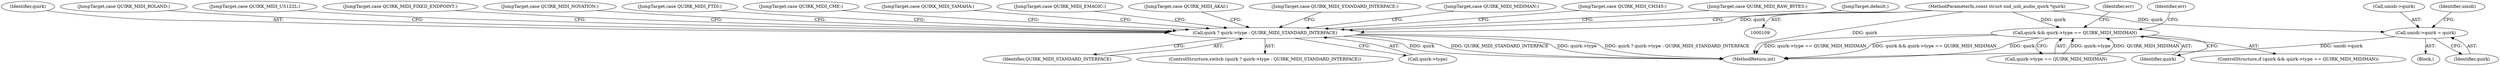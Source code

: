 digraph "0_linux_07d86ca93db7e5cdf4743564d98292042ec21af7@pointer" {
"1000113" [label="(MethodParameterIn,const struct snd_usb_audio_quirk *quirk)"];
"1000150" [label="(Call,umidi->quirk = quirk)"];
"1000212" [label="(Call,quirk ? quirk->type : QUIRK_MIDI_STANDARD_INTERFACE)"];
"1000532" [label="(Call,quirk && quirk->type == QUIRK_MIDI_MIDIMAN)"];
"1000389" [label="(JumpTarget,case QUIRK_MIDI_AKAI:)"];
"1000531" [label="(ControlStructure,if (quirk && quirk->type == QUIRK_MIDI_MIDIMAN))"];
"1000219" [label="(JumpTarget,case QUIRK_MIDI_STANDARD_INTERFACE:)"];
"1000288" [label="(JumpTarget,case QUIRK_MIDI_MIDIMAN:)"];
"1000445" [label="(JumpTarget,case QUIRK_MIDI_CH345:)"];
"1000113" [label="(MethodParameterIn,const struct snd_usb_audio_quirk *quirk)"];
"1000114" [label="(Block,)"];
"1000214" [label="(Call,quirk->type)"];
"1000322" [label="(JumpTarget,case QUIRK_MIDI_RAW_BYTES:)"];
"1000458" [label="(JumpTarget,default:)"];
"1000213" [label="(Identifier,quirk)"];
"1000540" [label="(Identifier,err)"];
"1000154" [label="(Identifier,quirk)"];
"1000151" [label="(Call,umidi->quirk)"];
"1000150" [label="(Call,umidi->quirk = quirk)"];
"1000278" [label="(JumpTarget,case QUIRK_MIDI_ROLAND:)"];
"1000212" [label="(Call,quirk ? quirk->type : QUIRK_MIDI_STANDARD_INTERFACE)"];
"1000240" [label="(JumpTarget,case QUIRK_MIDI_US122L:)"];
"1000217" [label="(Identifier,QUIRK_MIDI_STANDARD_INTERFACE)"];
"1000533" [label="(Identifier,quirk)"];
"1000549" [label="(Identifier,err)"];
"1000574" [label="(MethodReturn,int)"];
"1000157" [label="(Identifier,umidi)"];
"1000247" [label="(JumpTarget,case QUIRK_MIDI_FIXED_ENDPOINT:)"];
"1000309" [label="(JumpTarget,case QUIRK_MIDI_NOVATION:)"];
"1000409" [label="(JumpTarget,case QUIRK_MIDI_FTDI:)"];
"1000534" [label="(Call,quirk->type == QUIRK_MIDI_MIDIMAN)"];
"1000376" [label="(JumpTarget,case QUIRK_MIDI_CME:)"];
"1000211" [label="(ControlStructure,switch (quirk ? quirk->type : QUIRK_MIDI_STANDARD_INTERFACE))"];
"1000268" [label="(JumpTarget,case QUIRK_MIDI_YAMAHA:)"];
"1000532" [label="(Call,quirk && quirk->type == QUIRK_MIDI_MIDIMAN)"];
"1000349" [label="(JumpTarget,case QUIRK_MIDI_EMAGIC:)"];
"1000113" -> "1000109"  [label="AST: "];
"1000113" -> "1000574"  [label="DDG: quirk"];
"1000113" -> "1000150"  [label="DDG: quirk"];
"1000113" -> "1000212"  [label="DDG: quirk"];
"1000113" -> "1000532"  [label="DDG: quirk"];
"1000150" -> "1000114"  [label="AST: "];
"1000150" -> "1000154"  [label="CFG: "];
"1000151" -> "1000150"  [label="AST: "];
"1000154" -> "1000150"  [label="AST: "];
"1000157" -> "1000150"  [label="CFG: "];
"1000150" -> "1000574"  [label="DDG: umidi->quirk"];
"1000212" -> "1000211"  [label="AST: "];
"1000212" -> "1000214"  [label="CFG: "];
"1000212" -> "1000217"  [label="CFG: "];
"1000213" -> "1000212"  [label="AST: "];
"1000214" -> "1000212"  [label="AST: "];
"1000217" -> "1000212"  [label="AST: "];
"1000219" -> "1000212"  [label="CFG: "];
"1000240" -> "1000212"  [label="CFG: "];
"1000247" -> "1000212"  [label="CFG: "];
"1000268" -> "1000212"  [label="CFG: "];
"1000278" -> "1000212"  [label="CFG: "];
"1000288" -> "1000212"  [label="CFG: "];
"1000309" -> "1000212"  [label="CFG: "];
"1000322" -> "1000212"  [label="CFG: "];
"1000349" -> "1000212"  [label="CFG: "];
"1000376" -> "1000212"  [label="CFG: "];
"1000389" -> "1000212"  [label="CFG: "];
"1000409" -> "1000212"  [label="CFG: "];
"1000445" -> "1000212"  [label="CFG: "];
"1000458" -> "1000212"  [label="CFG: "];
"1000212" -> "1000574"  [label="DDG: QUIRK_MIDI_STANDARD_INTERFACE"];
"1000212" -> "1000574"  [label="DDG: quirk->type"];
"1000212" -> "1000574"  [label="DDG: quirk ? quirk->type : QUIRK_MIDI_STANDARD_INTERFACE"];
"1000212" -> "1000574"  [label="DDG: quirk"];
"1000532" -> "1000531"  [label="AST: "];
"1000532" -> "1000533"  [label="CFG: "];
"1000532" -> "1000534"  [label="CFG: "];
"1000533" -> "1000532"  [label="AST: "];
"1000534" -> "1000532"  [label="AST: "];
"1000540" -> "1000532"  [label="CFG: "];
"1000549" -> "1000532"  [label="CFG: "];
"1000532" -> "1000574"  [label="DDG: quirk"];
"1000532" -> "1000574"  [label="DDG: quirk->type == QUIRK_MIDI_MIDIMAN"];
"1000532" -> "1000574"  [label="DDG: quirk && quirk->type == QUIRK_MIDI_MIDIMAN"];
"1000534" -> "1000532"  [label="DDG: quirk->type"];
"1000534" -> "1000532"  [label="DDG: QUIRK_MIDI_MIDIMAN"];
}
